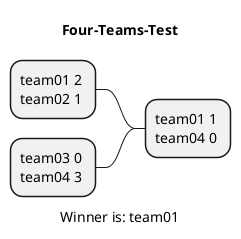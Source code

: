 @startmindmap Four-Teams-Test.png
title Four-Teams-Test

- team01 1 \nteam04 0

-- team01 2 \nteam02 1

-- team03 0 \nteam04 3
caption Winner is: team01
@endmindmap
